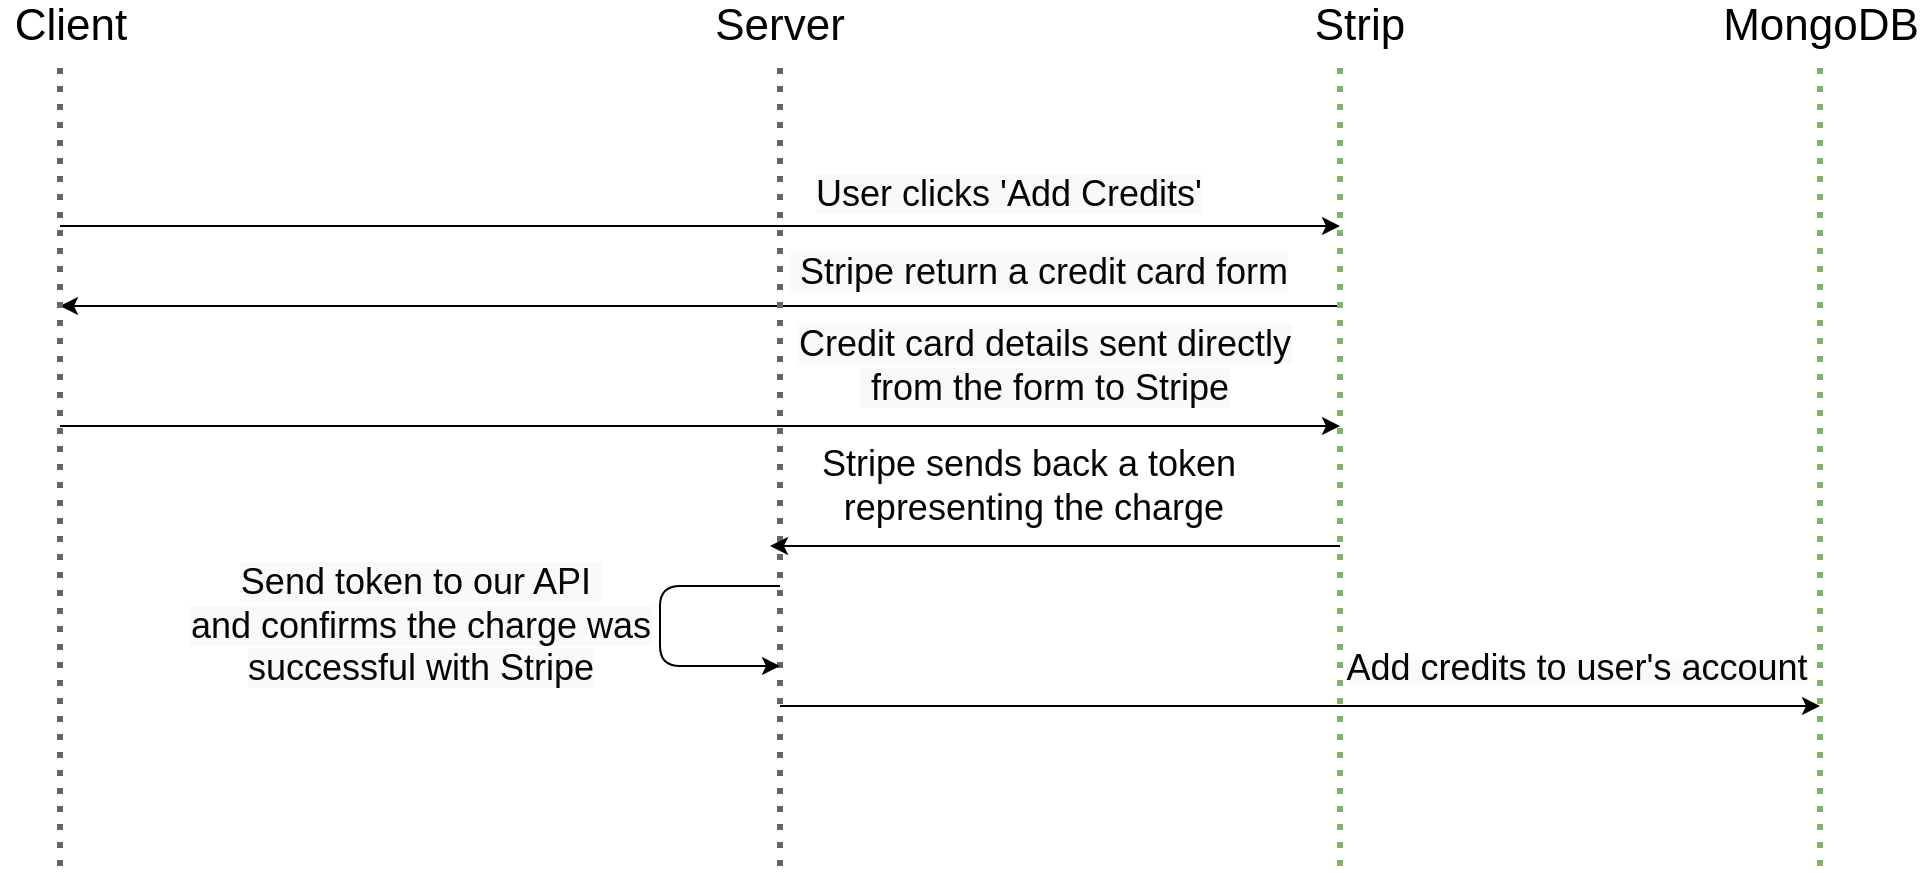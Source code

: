 <mxfile version="13.0.5" pages="3"><diagram id="SKMthMTdtX9uH_vcDKFQ" name="Payment_diagram"><mxGraphModel dx="1422" dy="713" grid="1" gridSize="10" guides="1" tooltips="1" connect="1" arrows="1" fold="1" page="0" pageScale="1" pageWidth="1100" pageHeight="850" math="0" shadow="0"><root><mxCell id="3C0-j2Ktt1bECzx43lxR-0"/><mxCell id="3C0-j2Ktt1bECzx43lxR-1" parent="3C0-j2Ktt1bECzx43lxR-0"/><mxCell id="68FaEtoxPlu0S0l_bMql-0" value="Server" style="text;html=1;strokeColor=none;fillColor=none;align=center;verticalAlign=middle;whiteSpace=wrap;rounded=0;shadow=0;labelBackgroundColor=none;fontSize=22;fontColor=#050505;" vertex="1" parent="3C0-j2Ktt1bECzx43lxR-1"><mxGeometry x="420" y="130" width="40" height="20" as="geometry"/></mxCell><mxCell id="TYANcfEhyNLyzYWFnpja-1" value="&lt;font style=&quot;font-size: 22px&quot;&gt;Strip&lt;/font&gt;" style="text;html=1;strokeColor=none;fillColor=none;align=center;verticalAlign=middle;whiteSpace=wrap;rounded=0;" vertex="1" parent="3C0-j2Ktt1bECzx43lxR-1"><mxGeometry x="710" y="130" width="40" height="20" as="geometry"/></mxCell><mxCell id="FkVayVF5eyfh6NCzpcBw-0" value="" style="endArrow=classic;html=1;" edge="1" parent="3C0-j2Ktt1bECzx43lxR-1"><mxGeometry width="50" height="50" relative="1" as="geometry"><mxPoint x="80" y="240" as="sourcePoint"/><mxPoint x="720" y="240" as="targetPoint"/></mxGeometry></mxCell><mxCell id="FkVayVF5eyfh6NCzpcBw-1" value="&lt;span style=&quot;color: rgb(5 , 5 , 5) ; font-size: 18px ; background-color: rgb(248 , 249 , 250)&quot;&gt;User clicks 'Add Credits'&lt;/span&gt;" style="edgeLabel;html=1;align=center;verticalAlign=middle;resizable=0;points=[];" vertex="1" connectable="0" parent="FkVayVF5eyfh6NCzpcBw-0"><mxGeometry x="-0.546" y="-1" relative="1" as="geometry"><mxPoint x="328" y="-16.86" as="offset"/></mxGeometry></mxCell><mxCell id="zP1a0Mm9YFkxHGAHuFrt-0" value="" style="endArrow=classic;html=1;" edge="1" parent="3C0-j2Ktt1bECzx43lxR-1"><mxGeometry width="50" height="50" relative="1" as="geometry"><mxPoint x="720" y="280" as="sourcePoint"/><mxPoint x="80" y="280" as="targetPoint"/></mxGeometry></mxCell><mxCell id="i-oZWqjYbWCzJ-Mm1R-F-2" value="&lt;span style=&quot;color: rgb(5 , 5 , 5) ; font-size: 18px ; background-color: rgb(248 , 249 , 250)&quot;&gt;&amp;nbsp;Stripe return a credit card form&lt;/span&gt;" style="edgeLabel;html=1;align=center;verticalAlign=middle;resizable=0;points=[];" vertex="1" connectable="0" parent="zP1a0Mm9YFkxHGAHuFrt-0"><mxGeometry x="-0.494" y="-3" relative="1" as="geometry"><mxPoint x="11" y="-13.84" as="offset"/></mxGeometry></mxCell><mxCell id="zP1a0Mm9YFkxHGAHuFrt-1" value="" style="endArrow=classic;html=1;" edge="1" parent="3C0-j2Ktt1bECzx43lxR-1"><mxGeometry width="50" height="50" relative="1" as="geometry"><mxPoint x="80" y="340" as="sourcePoint"/><mxPoint x="720" y="340" as="targetPoint"/></mxGeometry></mxCell><mxCell id="zP1a0Mm9YFkxHGAHuFrt-2" value="&lt;font style=&quot;font-size: 18px&quot;&gt;&lt;span style=&quot;color: rgb(5 , 5 , 5) ; background-color: rgb(248 , 249 , 250)&quot;&gt;&lt;font style=&quot;font-size: 18px&quot;&gt;Credit card d&lt;/font&gt;&lt;/span&gt;&lt;span style=&quot;color: rgb(5 , 5 , 5) ; background-color: rgb(248 , 249 , 250)&quot;&gt;etails sent directly&lt;br&gt;&amp;nbsp;from the form to Stripe&lt;/span&gt;&lt;/font&gt;" style="edgeLabel;html=1;align=center;verticalAlign=middle;resizable=0;points=[];" vertex="1" connectable="0" parent="zP1a0Mm9YFkxHGAHuFrt-1"><mxGeometry x="0.826" y="-3" relative="1" as="geometry"><mxPoint x="-93" y="-33" as="offset"/></mxGeometry></mxCell><mxCell id="i-oZWqjYbWCzJ-Mm1R-F-0" value="" style="endArrow=none;html=1;strokeWidth=3;fontSize=32;fontColor=#050505;fillColor=#f5f5f5;strokeColor=#666666;dashed=1;dashPattern=1 2;" edge="1" parent="3C0-j2Ktt1bECzx43lxR-1"><mxGeometry width="50" height="50" relative="1" as="geometry"><mxPoint x="80" y="560" as="sourcePoint"/><mxPoint x="80" y="160" as="targetPoint"/></mxGeometry></mxCell><mxCell id="i-oZWqjYbWCzJ-Mm1R-F-4" value="" style="endArrow=none;html=1;strokeWidth=3;fontSize=32;fontColor=#050505;dashed=1;dashPattern=1 2;fillColor=#d5e8d4;strokeColor=#82b366;" edge="1" parent="3C0-j2Ktt1bECzx43lxR-1"><mxGeometry width="50" height="50" relative="1" as="geometry"><mxPoint x="720" y="560" as="sourcePoint"/><mxPoint x="720" y="160" as="targetPoint"/></mxGeometry></mxCell><mxCell id="i-oZWqjYbWCzJ-Mm1R-F-8" value="" style="endArrow=none;html=1;strokeWidth=3;fontSize=32;fontColor=#050505;fillColor=#f5f5f5;strokeColor=#666666;dashed=1;dashPattern=1 2;" edge="1" parent="3C0-j2Ktt1bECzx43lxR-1"><mxGeometry width="50" height="50" relative="1" as="geometry"><mxPoint x="440" y="560" as="sourcePoint"/><mxPoint x="440" y="160" as="targetPoint"/></mxGeometry></mxCell><mxCell id="aoXU5tG-6rwQ69wWJJkk-0" value="" style="endArrow=classic;html=1;" edge="1" parent="3C0-j2Ktt1bECzx43lxR-1"><mxGeometry width="50" height="50" relative="1" as="geometry"><mxPoint x="720" y="400" as="sourcePoint"/><mxPoint x="435" y="400" as="targetPoint"/></mxGeometry></mxCell><mxCell id="aoXU5tG-6rwQ69wWJJkk-1" value="&lt;span style=&quot;color: rgb(5 , 5 , 5)&quot;&gt;&lt;font style=&quot;font-size: 18px&quot;&gt;Stripe sends back a token&lt;br&gt;&amp;nbsp;representing the charge&lt;/font&gt;&lt;/span&gt;" style="text;html=1;align=center;verticalAlign=middle;resizable=0;points=[];autosize=1;" vertex="1" parent="3C0-j2Ktt1bECzx43lxR-1"><mxGeometry x="454" y="350" width="220" height="40" as="geometry"/></mxCell><mxCell id="aoXU5tG-6rwQ69wWJJkk-2" value="" style="endArrow=classic;html=1;" edge="1" parent="3C0-j2Ktt1bECzx43lxR-1"><mxGeometry width="50" height="50" relative="1" as="geometry"><mxPoint x="440" y="420" as="sourcePoint"/><mxPoint x="440" y="460" as="targetPoint"/><Array as="points"><mxPoint x="380" y="420"/><mxPoint x="380" y="460"/></Array></mxGeometry></mxCell><mxCell id="aoXU5tG-6rwQ69wWJJkk-3" value="&lt;font style=&quot;font-size: 18px&quot;&gt;&lt;span style=&quot;color: rgb(5 , 5 , 5) ; background-color: rgb(248 , 249 , 250)&quot;&gt;&lt;font style=&quot;font-size: 18px&quot;&gt;Send token to our API&lt;/font&gt;&lt;/span&gt;&lt;span style=&quot;color: rgb(5 , 5 , 5) ; background-color: rgb(248 , 249 , 250)&quot;&gt;&amp;nbsp;&lt;br&gt;and confirms the charge was &lt;br&gt;successful with Stripe&lt;/span&gt;&lt;/font&gt;" style="edgeLabel;html=1;align=center;verticalAlign=middle;resizable=0;points=[];" vertex="1" connectable="0" parent="aoXU5tG-6rwQ69wWJJkk-2"><mxGeometry x="-0.091" y="-4" relative="1" as="geometry"><mxPoint x="-116" y="7" as="offset"/></mxGeometry></mxCell><mxCell id="aoXU5tG-6rwQ69wWJJkk-5" value="" style="endArrow=none;html=1;strokeWidth=3;fontSize=32;fontColor=#050505;dashed=1;dashPattern=1 2;fillColor=#d5e8d4;strokeColor=#82b366;" edge="1" parent="3C0-j2Ktt1bECzx43lxR-1"><mxGeometry width="50" height="50" relative="1" as="geometry"><mxPoint x="960" y="560" as="sourcePoint"/><mxPoint x="960" y="160" as="targetPoint"/></mxGeometry></mxCell><mxCell id="aoXU5tG-6rwQ69wWJJkk-6" value="&lt;font style=&quot;font-size: 22px&quot;&gt;MongoDB&lt;/font&gt;" style="text;html=1;align=center;verticalAlign=middle;resizable=0;points=[];autosize=1;" vertex="1" parent="3C0-j2Ktt1bECzx43lxR-1"><mxGeometry x="905" y="130" width="110" height="20" as="geometry"/></mxCell><mxCell id="eNxuZ5GNH5cpUELJfSfo-0" value="" style="endArrow=classic;html=1;" edge="1" parent="3C0-j2Ktt1bECzx43lxR-1"><mxGeometry width="50" height="50" relative="1" as="geometry"><mxPoint x="440" y="480" as="sourcePoint"/><mxPoint x="960" y="480" as="targetPoint"/></mxGeometry></mxCell><mxCell id="eNxuZ5GNH5cpUELJfSfo-1" value="&lt;span style=&quot;color: rgb(5 , 5 , 5) ; background-color: rgb(248 , 249 , 250)&quot;&gt;&lt;font style=&quot;font-size: 18px&quot;&gt;Add credits to user's account&lt;/font&gt;&lt;/span&gt;" style="edgeLabel;html=1;align=center;verticalAlign=middle;resizable=0;points=[];" vertex="1" connectable="0" parent="eNxuZ5GNH5cpUELJfSfo-0"><mxGeometry x="0.288" y="-1" relative="1" as="geometry"><mxPoint x="63" y="-20" as="offset"/></mxGeometry></mxCell><mxCell id="NXbbNV3TNnMYo6xq9mBV-0" value="&lt;font style=&quot;font-size: 22px&quot;&gt;Client&lt;/font&gt;" style="text;html=1;align=center;verticalAlign=middle;resizable=0;points=[];autosize=1;" vertex="1" parent="3C0-j2Ktt1bECzx43lxR-1"><mxGeometry x="50" y="130" width="70" height="20" as="geometry"/></mxCell></root></mxGraphModel></diagram><diagram id="NpS8v3aWQTCcprZcmiI9" name="SignUp_and_LogIn_diagram"><mxGraphModel dx="1422" dy="713" grid="0" gridSize="10" guides="1" tooltips="1" connect="1" arrows="1" fold="1" page="1" pageScale="1" pageWidth="1100" pageHeight="850" math="0" shadow="0"><root><mxCell id="rFHrq5lCi7Um_xk6CZnF-0"/><mxCell id="rFHrq5lCi7Um_xk6CZnF-1" parent="rFHrq5lCi7Um_xk6CZnF-0"/><mxCell id="80WeAnTrJKKSzOp2rzUL-0" value="" style="endArrow=none;dashed=1;html=1;" edge="1" parent="rFHrq5lCi7Um_xk6CZnF-1"><mxGeometry width="50" height="50" relative="1" as="geometry"><mxPoint x="120" y="520" as="sourcePoint"/><mxPoint x="120" y="120" as="targetPoint"/></mxGeometry></mxCell><mxCell id="80WeAnTrJKKSzOp2rzUL-3" value="&lt;font style=&quot;font-size: 22px&quot;&gt;Client&lt;/font&gt;" style="edgeLabel;html=1;align=center;verticalAlign=middle;resizable=0;points=[];" vertex="1" connectable="0" parent="80WeAnTrJKKSzOp2rzUL-0"><mxGeometry x="0.864" y="-1" relative="1" as="geometry"><mxPoint y="-51" as="offset"/></mxGeometry></mxCell><mxCell id="80WeAnTrJKKSzOp2rzUL-1" value="" style="endArrow=none;dashed=1;html=1;" edge="1" parent="rFHrq5lCi7Um_xk6CZnF-1"><mxGeometry width="50" height="50" relative="1" as="geometry"><mxPoint x="480" y="520" as="sourcePoint"/><mxPoint x="480" y="120" as="targetPoint"/></mxGeometry></mxCell><mxCell id="80WeAnTrJKKSzOp2rzUL-4" value="&lt;font style=&quot;font-size: 22px&quot;&gt;Server&lt;/font&gt;" style="edgeLabel;html=1;align=center;verticalAlign=middle;resizable=0;points=[];" vertex="1" connectable="0" parent="80WeAnTrJKKSzOp2rzUL-1"><mxGeometry x="0.377" y="2" relative="1" as="geometry"><mxPoint y="-150" as="offset"/></mxGeometry></mxCell><mxCell id="80WeAnTrJKKSzOp2rzUL-2" value="" style="endArrow=none;dashed=1;html=1;fillColor=#d5e8d4;strokeColor=#82b366;" edge="1" parent="rFHrq5lCi7Um_xk6CZnF-1"><mxGeometry width="50" height="50" relative="1" as="geometry"><mxPoint x="840" y="520" as="sourcePoint"/><mxPoint x="840" y="120" as="targetPoint"/></mxGeometry></mxCell><mxCell id="80WeAnTrJKKSzOp2rzUL-5" value="&lt;font style=&quot;font-size: 22px&quot;&gt;MongoDB&lt;/font&gt;" style="edgeLabel;html=1;align=center;verticalAlign=middle;resizable=0;points=[];" vertex="1" connectable="0" parent="80WeAnTrJKKSzOp2rzUL-2"><mxGeometry x="0.654" y="1" relative="1" as="geometry"><mxPoint x="1" y="-94" as="offset"/></mxGeometry></mxCell><mxCell id="jhtJrSbuxJvftNYaLlZy-0" value="" style="endArrow=classic;html=1;" edge="1" parent="rFHrq5lCi7Um_xk6CZnF-1"><mxGeometry width="50" height="50" relative="1" as="geometry"><mxPoint x="120" y="160" as="sourcePoint"/><mxPoint x="480" y="160" as="targetPoint"/></mxGeometry></mxCell><mxCell id="jhtJrSbuxJvftNYaLlZy-1" value="&lt;span style=&quot;color: rgb(5 , 5 , 5) ; font-size: 18px ; background-color: rgb(248 , 249 , 250)&quot;&gt;User clicks 'Login With Google'&lt;/span&gt;" style="edgeLabel;html=1;align=center;verticalAlign=middle;resizable=0;points=[];" vertex="1" connectable="0" parent="jhtJrSbuxJvftNYaLlZy-0"><mxGeometry x="0.156" y="-1" relative="1" as="geometry"><mxPoint x="-45" y="-17" as="offset"/></mxGeometry></mxCell><mxCell id="KdWSKGIqb3a8ZdC4vZ9p-0" value="" style="endArrow=classic;html=1;" edge="1" parent="rFHrq5lCi7Um_xk6CZnF-1"><mxGeometry width="50" height="50" relative="1" as="geometry"><mxPoint x="480" y="200" as="sourcePoint"/><mxPoint x="840" y="200" as="targetPoint"/></mxGeometry></mxCell><mxCell id="KdWSKGIqb3a8ZdC4vZ9p-1" value="&lt;font style=&quot;font-size: 18px&quot;&gt;Checks whether the user exists&lt;/font&gt;" style="edgeLabel;html=1;align=center;verticalAlign=middle;resizable=0;points=[];" vertex="1" connectable="0" parent="KdWSKGIqb3a8ZdC4vZ9p-0"><mxGeometry x="-0.111" y="3" relative="1" as="geometry"><mxPoint x="-23" y="-15" as="offset"/></mxGeometry></mxCell><mxCell id="9EN-VKj2Pk1uidYZGijO-0" value="" style="endArrow=classic;html=1;" edge="1" parent="rFHrq5lCi7Um_xk6CZnF-1"><mxGeometry width="50" height="50" relative="1" as="geometry"><mxPoint x="840" y="240" as="sourcePoint"/><mxPoint x="480" y="240" as="targetPoint"/></mxGeometry></mxCell><mxCell id="9EN-VKj2Pk1uidYZGijO-1" value="&lt;font style=&quot;font-size: 18px&quot;&gt;Return user = [ false or a User object ]&lt;/font&gt;" style="edgeLabel;html=1;align=center;verticalAlign=middle;resizable=0;points=[];" vertex="1" connectable="0" parent="9EN-VKj2Pk1uidYZGijO-0"><mxGeometry x="0.356" relative="1" as="geometry"><mxPoint x="48" y="-13" as="offset"/></mxGeometry></mxCell><mxCell id="9EN-VKj2Pk1uidYZGijO-2" value="" style="endArrow=classic;html=1;" edge="1" parent="rFHrq5lCi7Um_xk6CZnF-1"><mxGeometry y="20" width="50" height="50" relative="1" as="geometry"><mxPoint x="480" y="280" as="sourcePoint"/><mxPoint x="840" y="280" as="targetPoint"/><Array as="points"><mxPoint x="660" y="280"/></Array><mxPoint as="offset"/></mxGeometry></mxCell><mxCell id="9EN-VKj2Pk1uidYZGijO-3" value="&lt;span style=&quot;font-size: 18px&quot;&gt;If user == false: make a new user object&lt;/span&gt;" style="edgeLabel;html=1;align=center;verticalAlign=middle;resizable=0;points=[];" vertex="1" connectable="0" parent="9EN-VKj2Pk1uidYZGijO-2"><mxGeometry y="-14" relative="1" as="geometry"><mxPoint x="-8" y="-30" as="offset"/></mxGeometry></mxCell><mxCell id="LDF7VLggkjPOqUdXcmUu-0" value="" style="endArrow=classic;html=1;" edge="1" parent="rFHrq5lCi7Um_xk6CZnF-1"><mxGeometry width="50" height="50" relative="1" as="geometry"><mxPoint x="840" y="320" as="sourcePoint"/><mxPoint x="480" y="320" as="targetPoint"/></mxGeometry></mxCell><mxCell id="LDF7VLggkjPOqUdXcmUu-1" value="&lt;font style=&quot;font-size: 18px&quot;&gt;&lt;span style=&quot;background-color: rgb(255 , 255 , 255)&quot;&gt;If user == false:&amp;nbsp;&lt;/span&gt;Return user = [User object]&lt;/font&gt;" style="text;html=1;align=center;verticalAlign=middle;resizable=0;points=[];autosize=1;" vertex="1" parent="rFHrq5lCi7Um_xk6CZnF-1"><mxGeometry x="484" y="296" width="360" height="20" as="geometry"/></mxCell><mxCell id="h7yoSGpv8z4nU1KzwIJM-0" value="" style="endArrow=classic;html=1;" edge="1" parent="rFHrq5lCi7Um_xk6CZnF-1"><mxGeometry width="50" height="50" relative="1" as="geometry"><mxPoint x="480" y="360" as="sourcePoint"/><mxPoint x="120" y="360" as="targetPoint"/></mxGeometry></mxCell><mxCell id="h7yoSGpv8z4nU1KzwIJM-1" value="&lt;font style=&quot;font-size: 18px&quot;&gt;Set cookie to identify the user&amp;nbsp;&lt;/font&gt;" style="edgeLabel;html=1;align=center;verticalAlign=middle;resizable=0;points=[];" vertex="1" connectable="0" parent="h7yoSGpv8z4nU1KzwIJM-0"><mxGeometry x="0.161" y="-2" relative="1" as="geometry"><mxPoint x="8" y="-15" as="offset"/></mxGeometry></mxCell><mxCell id="fsDZAH0z8dUf8EQxAI62-0" value="" style="endArrow=classic;html=1;" edge="1" parent="rFHrq5lCi7Um_xk6CZnF-1"><mxGeometry width="50" height="50" relative="1" as="geometry"><mxPoint x="120" y="400" as="sourcePoint"/><mxPoint x="480" y="400" as="targetPoint"/></mxGeometry></mxCell><mxCell id="fsDZAH0z8dUf8EQxAI62-1" value="&lt;font style=&quot;font-size: 18px&quot;&gt;User clicks 'Logout'&lt;/font&gt;" style="text;html=1;align=center;verticalAlign=middle;resizable=0;points=[];autosize=1;" vertex="1" parent="rFHrq5lCi7Um_xk6CZnF-1"><mxGeometry x="150" y="377" width="170" height="20" as="geometry"/></mxCell><mxCell id="u84BsHRP84868pxMY9yc-0" value="" style="endArrow=classic;html=1;" edge="1" parent="rFHrq5lCi7Um_xk6CZnF-1"><mxGeometry width="50" height="50" relative="1" as="geometry"><mxPoint x="480" y="440" as="sourcePoint"/><mxPoint x="120" y="440" as="targetPoint"/></mxGeometry></mxCell><mxCell id="u84BsHRP84868pxMY9yc-1" value="&lt;font style=&quot;font-size: 18px&quot;&gt;Unset cookie&lt;/font&gt;" style="text;html=1;align=center;verticalAlign=middle;resizable=0;points=[];autosize=1;" vertex="1" parent="rFHrq5lCi7Um_xk6CZnF-1"><mxGeometry x="150" y="417" width="120" height="20" as="geometry"/></mxCell></root></mxGraphModel></diagram><diagram id="IbvGEGkTEt0pUFFyRKMR" name="Submit_survey_diagram"><mxGraphModel dx="1422" dy="713" grid="0" gridSize="10" guides="1" tooltips="1" connect="1" arrows="1" fold="1" page="1" pageScale="1" pageWidth="1100" pageHeight="850" math="0" shadow="0"><root><mxCell id="hXkLhI671yjDs_3VZXNu-0"/><mxCell id="hXkLhI671yjDs_3VZXNu-1" parent="hXkLhI671yjDs_3VZXNu-0"/><mxCell id="hXkLhI671yjDs_3VZXNu-2" value="" style="endArrow=none;dashed=1;html=1;" edge="1" parent="hXkLhI671yjDs_3VZXNu-1"><mxGeometry width="50" height="50" relative="1" as="geometry"><mxPoint x="160" y="480" as="sourcePoint"/><mxPoint x="160" y="120" as="targetPoint"/></mxGeometry></mxCell><mxCell id="hXkLhI671yjDs_3VZXNu-3" value="" style="endArrow=none;dashed=1;html=1;" edge="1" parent="hXkLhI671yjDs_3VZXNu-1"><mxGeometry width="50" height="50" relative="1" as="geometry"><mxPoint x="400" y="480" as="sourcePoint"/><mxPoint x="400" y="120" as="targetPoint"/></mxGeometry></mxCell><mxCell id="hXkLhI671yjDs_3VZXNu-4" value="" style="endArrow=none;dashed=1;html=1;fillColor=#d5e8d4;strokeColor=#82b366;" edge="1" parent="hXkLhI671yjDs_3VZXNu-1"><mxGeometry width="50" height="50" relative="1" as="geometry"><mxPoint x="680" y="480" as="sourcePoint"/><mxPoint x="680" y="120" as="targetPoint"/></mxGeometry></mxCell><mxCell id="hXkLhI671yjDs_3VZXNu-5" value="&lt;font style=&quot;font-size: 18px&quot;&gt;Client&lt;/font&gt;" style="text;html=1;align=center;verticalAlign=middle;resizable=0;points=[];autosize=1;" vertex="1" parent="hXkLhI671yjDs_3VZXNu-1"><mxGeometry x="130" y="90" width="60" height="20" as="geometry"/></mxCell><mxCell id="hXkLhI671yjDs_3VZXNu-6" value="&lt;font style=&quot;font-size: 18px&quot;&gt;Server&lt;/font&gt;" style="text;html=1;align=center;verticalAlign=middle;resizable=0;points=[];autosize=1;" vertex="1" parent="hXkLhI671yjDs_3VZXNu-1"><mxGeometry x="370" y="90" width="70" height="20" as="geometry"/></mxCell><mxCell id="hXkLhI671yjDs_3VZXNu-7" value="&lt;font style=&quot;font-size: 18px&quot;&gt;SendGrid&lt;/font&gt;" style="text;html=1;align=center;verticalAlign=middle;resizable=0;points=[];autosize=1;" vertex="1" parent="hXkLhI671yjDs_3VZXNu-1"><mxGeometry x="640" y="90" width="90" height="20" as="geometry"/></mxCell><mxCell id="hXkLhI671yjDs_3VZXNu-8" value="" style="endArrow=classic;html=1;" edge="1" parent="hXkLhI671yjDs_3VZXNu-1"><mxGeometry width="50" height="50" relative="1" as="geometry"><mxPoint x="160" y="160" as="sourcePoint"/><mxPoint x="400" y="160" as="targetPoint"/></mxGeometry></mxCell><mxCell id="hXkLhI671yjDs_3VZXNu-9" value="&lt;font style=&quot;font-size: 18px&quot;&gt;Send a survey form&lt;/font&gt;" style="text;html=1;align=center;verticalAlign=middle;resizable=0;points=[];autosize=1;" vertex="1" parent="hXkLhI671yjDs_3VZXNu-1"><mxGeometry x="190" y="130" width="170" height="20" as="geometry"/></mxCell><mxCell id="hXkLhI671yjDs_3VZXNu-10" value="" style="endArrow=classic;html=1;" edge="1" parent="hXkLhI671yjDs_3VZXNu-1"><mxGeometry width="50" height="50" relative="1" as="geometry"><mxPoint x="400" y="200" as="sourcePoint"/><mxPoint x="680" y="200" as="targetPoint"/></mxGeometry></mxCell><mxCell id="hXkLhI671yjDs_3VZXNu-11" value="&lt;font style=&quot;font-size: 18px&quot;&gt;Ask to send a email&lt;/font&gt;" style="edgeLabel;html=1;align=center;verticalAlign=middle;resizable=0;points=[];" vertex="1" connectable="0" parent="hXkLhI671yjDs_3VZXNu-10"><mxGeometry x="-0.506" relative="1" as="geometry"><mxPoint x="31" y="-20" as="offset"/></mxGeometry></mxCell><mxCell id="hXkLhI671yjDs_3VZXNu-12" value="" style="endArrow=classic;html=1;" edge="1" parent="hXkLhI671yjDs_3VZXNu-1"><mxGeometry width="50" height="50" relative="1" as="geometry"><mxPoint x="680" y="240" as="sourcePoint"/><mxPoint x="400" y="240" as="targetPoint"/></mxGeometry></mxCell><mxCell id="hXkLhI671yjDs_3VZXNu-13" value="&lt;font style=&quot;font-size: 18px&quot;&gt;Get click event&lt;/font&gt;" style="text;html=1;align=center;verticalAlign=middle;resizable=0;points=[];autosize=1;" vertex="1" parent="hXkLhI671yjDs_3VZXNu-1"><mxGeometry x="420" y="219" width="130" height="20" as="geometry"/></mxCell><mxCell id="hXkLhI671yjDs_3VZXNu-14" value="" style="endArrow=classic;html=1;" edge="1" parent="hXkLhI671yjDs_3VZXNu-1"><mxGeometry width="50" height="50" relative="1" as="geometry"><mxPoint x="400" y="320" as="sourcePoint"/><mxPoint x="400" y="360" as="targetPoint"/><Array as="points"><mxPoint x="440" y="320"/><mxPoint x="440" y="360"/></Array></mxGeometry></mxCell><mxCell id="hXkLhI671yjDs_3VZXNu-15" value="&lt;font style=&quot;font-size: 18px&quot;&gt;Marge the sendgrid event &lt;br&gt;information with the&amp;nbsp;routing&lt;br&gt;&amp;nbsp;information from the &lt;br&gt;user feedback click&lt;/font&gt;" style="text;html=1;align=center;verticalAlign=middle;resizable=0;points=[];autosize=1;" vertex="1" parent="hXkLhI671yjDs_3VZXNu-1"><mxGeometry x="442" y="310" width="230" height="70" as="geometry"/></mxCell><mxCell id="hXkLhI671yjDs_3VZXNu-16" value="" style="endArrow=none;dashed=1;html=1;fillColor=#d5e8d4;strokeColor=#82b366;" edge="1" parent="hXkLhI671yjDs_3VZXNu-1"><mxGeometry width="50" height="50" relative="1" as="geometry"><mxPoint x="840" y="480" as="sourcePoint"/><mxPoint x="840" y="120" as="targetPoint"/></mxGeometry></mxCell><mxCell id="hXkLhI671yjDs_3VZXNu-17" value="&lt;font style=&quot;font-size: 18px&quot;&gt;MongoDB&lt;/font&gt;" style="text;html=1;align=center;verticalAlign=middle;resizable=0;points=[];autosize=1;" vertex="1" parent="hXkLhI671yjDs_3VZXNu-1"><mxGeometry x="790" y="90" width="100" height="20" as="geometry"/></mxCell><mxCell id="hXkLhI671yjDs_3VZXNu-18" value="" style="endArrow=classic;html=1;" edge="1" parent="hXkLhI671yjDs_3VZXNu-1"><mxGeometry width="50" height="50" relative="1" as="geometry"><mxPoint x="400" y="440" as="sourcePoint"/><mxPoint x="840" y="440" as="targetPoint"/></mxGeometry></mxCell><mxCell id="hXkLhI671yjDs_3VZXNu-19" value="&lt;font style=&quot;font-size: 18px&quot;&gt;records feedback in Mongo&lt;/font&gt;" style="text;html=1;align=center;verticalAlign=middle;resizable=0;points=[];autosize=1;" vertex="1" parent="hXkLhI671yjDs_3VZXNu-1"><mxGeometry x="475" y="415" width="230" height="20" as="geometry"/></mxCell></root></mxGraphModel></diagram></mxfile>